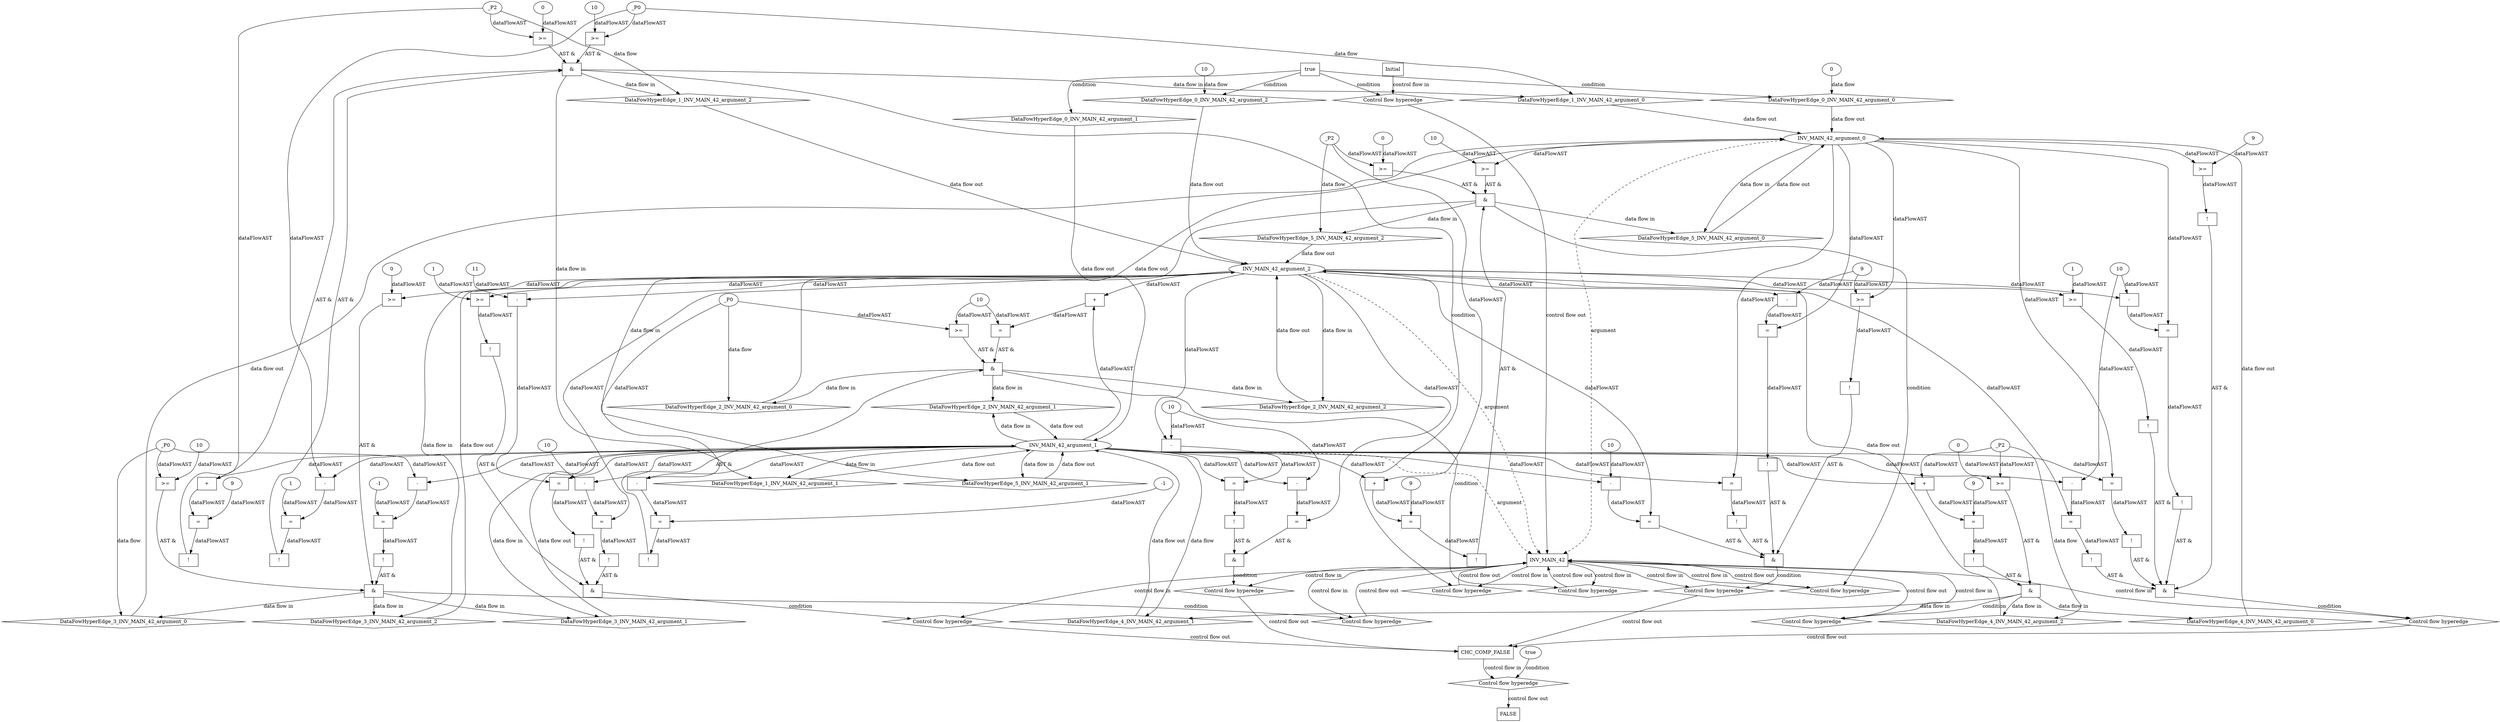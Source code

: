digraph dag {
"CHC_COMP_FALSE" [label="CHC_COMP_FALSE" nodeName="CHC_COMP_FALSE" class=cfn  shape="rect"];
"INV_MAIN_42" [label="INV_MAIN_42" nodeName="INV_MAIN_42" class=cfn  shape="rect"];
FALSE [label="FALSE" nodeName=FALSE class=cfn  shape="rect"];
Initial [label="Initial" nodeName=Initial class=cfn  shape="rect"];
ControlFowHyperEdge_0 [label="Control flow hyperedge" nodeName=ControlFowHyperEdge_0 class=controlFlowHyperEdge shape="diamond"];
"Initial" -> ControlFowHyperEdge_0 [label="control flow in"]
ControlFowHyperEdge_0 -> "INV_MAIN_42" [label="control flow out"]
ControlFowHyperEdge_1 [label="Control flow hyperedge" nodeName=ControlFowHyperEdge_1 class=controlFlowHyperEdge shape="diamond"];
"INV_MAIN_42" -> ControlFowHyperEdge_1 [label="control flow in"]
ControlFowHyperEdge_1 -> "INV_MAIN_42" [label="control flow out"]
ControlFowHyperEdge_2 [label="Control flow hyperedge" nodeName=ControlFowHyperEdge_2 class=controlFlowHyperEdge shape="diamond"];
"INV_MAIN_42" -> ControlFowHyperEdge_2 [label="control flow in"]
ControlFowHyperEdge_2 -> "INV_MAIN_42" [label="control flow out"]
ControlFowHyperEdge_3 [label="Control flow hyperedge" nodeName=ControlFowHyperEdge_3 class=controlFlowHyperEdge shape="diamond"];
"INV_MAIN_42" -> ControlFowHyperEdge_3 [label="control flow in"]
ControlFowHyperEdge_3 -> "INV_MAIN_42" [label="control flow out"]
ControlFowHyperEdge_4 [label="Control flow hyperedge" nodeName=ControlFowHyperEdge_4 class=controlFlowHyperEdge shape="diamond"];
"INV_MAIN_42" -> ControlFowHyperEdge_4 [label="control flow in"]
ControlFowHyperEdge_4 -> "INV_MAIN_42" [label="control flow out"]
ControlFowHyperEdge_5 [label="Control flow hyperedge" nodeName=ControlFowHyperEdge_5 class=controlFlowHyperEdge shape="diamond"];
"INV_MAIN_42" -> ControlFowHyperEdge_5 [label="control flow in"]
ControlFowHyperEdge_5 -> "INV_MAIN_42" [label="control flow out"]
ControlFowHyperEdge_6 [label="Control flow hyperedge" nodeName=ControlFowHyperEdge_6 class=controlFlowHyperEdge shape="diamond"];
"INV_MAIN_42" -> ControlFowHyperEdge_6 [label="control flow in"]
ControlFowHyperEdge_6 -> "CHC_COMP_FALSE" [label="control flow out"]
ControlFowHyperEdge_7 [label="Control flow hyperedge" nodeName=ControlFowHyperEdge_7 class=controlFlowHyperEdge shape="diamond"];
"INV_MAIN_42" -> ControlFowHyperEdge_7 [label="control flow in"]
ControlFowHyperEdge_7 -> "CHC_COMP_FALSE" [label="control flow out"]
ControlFowHyperEdge_8 [label="Control flow hyperedge" nodeName=ControlFowHyperEdge_8 class=controlFlowHyperEdge shape="diamond"];
"INV_MAIN_42" -> ControlFowHyperEdge_8 [label="control flow in"]
ControlFowHyperEdge_8 -> "CHC_COMP_FALSE" [label="control flow out"]
ControlFowHyperEdge_9 [label="Control flow hyperedge" nodeName=ControlFowHyperEdge_9 class=controlFlowHyperEdge shape="diamond"];
"INV_MAIN_42" -> ControlFowHyperEdge_9 [label="control flow in"]
ControlFowHyperEdge_9 -> "CHC_COMP_FALSE" [label="control flow out"]
ControlFowHyperEdge_10 [label="Control flow hyperedge" nodeName=ControlFowHyperEdge_10 class=controlFlowHyperEdge shape="diamond"];
"CHC_COMP_FALSE" -> ControlFowHyperEdge_10 [label="control flow in"]
ControlFowHyperEdge_10 -> "FALSE" [label="control flow out"]
"INV_MAIN_42_argument_0" [label="INV_MAIN_42_argument_0" nodeName=argument0 class=argument  head="INV_MAIN_42" shape="oval"];
"INV_MAIN_42_argument_0" -> "INV_MAIN_42"[label="argument" style="dashed"]
"INV_MAIN_42_argument_1" [label="INV_MAIN_42_argument_1" nodeName=argument1 class=argument  head="INV_MAIN_42" shape="oval"];
"INV_MAIN_42_argument_1" -> "INV_MAIN_42"[label="argument" style="dashed"]
"INV_MAIN_42_argument_2" [label="INV_MAIN_42_argument_2" nodeName=argument2 class=argument  head="INV_MAIN_42" shape="oval"];
"INV_MAIN_42_argument_2" -> "INV_MAIN_42"[label="argument" style="dashed"]

"true_0" [label="true" nodeName="true_0" class=true shape="rect"];
"true_0" -> "ControlFowHyperEdge_0" [label="condition"];
"xxxINV_MAIN_42___Initial_0xxxdataFlow_0_node_0" [label="0" nodeName="xxxINV_MAIN_42___Initial_0xxxdataFlow_0_node_0" class=Literal ];

"xxxINV_MAIN_42___Initial_0xxxdataFlow_0_node_0" -> "DataFowHyperEdge_0_INV_MAIN_42_argument_0" [label="data flow"];
"xxxINV_MAIN_42___Initial_0xxxdataFlow1_node_0" [label="10" nodeName="xxxINV_MAIN_42___Initial_0xxxdataFlow1_node_0" class=Literal ];

"xxxINV_MAIN_42___Initial_0xxxdataFlow1_node_0" -> "DataFowHyperEdge_0_INV_MAIN_42_argument_2" [label="data flow"];
"xxxINV_MAIN_42___INV_MAIN_42_1xxx_and" [label="&" nodeName="xxxINV_MAIN_42___INV_MAIN_42_1xxx_and" class=Operator shape="rect"];
"xxxINV_MAIN_42___INV_MAIN_42_1xxxguard_0_node_0" [label="!" nodeName="xxxINV_MAIN_42___INV_MAIN_42_1xxxguard_0_node_0" class=Operator shape="rect"];
"xxxINV_MAIN_42___INV_MAIN_42_1xxxguard_0_node_1" [label="=" nodeName="xxxINV_MAIN_42___INV_MAIN_42_1xxxguard_0_node_1" class=Operator  shape="rect"];
"xxxINV_MAIN_42___INV_MAIN_42_1xxxguard_0_node_2" [label="-" nodeName="xxxINV_MAIN_42___INV_MAIN_42_1xxxguard_0_node_2" class= Operator shape="rect"];
"xxxINV_MAIN_42___INV_MAIN_42_1xxxguard_0_node_5" [label="1" nodeName="xxxINV_MAIN_42___INV_MAIN_42_1xxxguard_0_node_5" class=Literal ];
"xxxINV_MAIN_42___INV_MAIN_42_1xxxguard_0_node_1" -> "xxxINV_MAIN_42___INV_MAIN_42_1xxxguard_0_node_0"[label="dataFlowAST"]
"xxxINV_MAIN_42___INV_MAIN_42_1xxxguard_0_node_2" -> "xxxINV_MAIN_42___INV_MAIN_42_1xxxguard_0_node_1"[label="dataFlowAST"]
"xxxINV_MAIN_42___INV_MAIN_42_1xxxguard_0_node_5" -> "xxxINV_MAIN_42___INV_MAIN_42_1xxxguard_0_node_1"[label="dataFlowAST"]
"xxxINV_MAIN_42___INV_MAIN_42_1xxxdataFlow_0_node_0" -> "xxxINV_MAIN_42___INV_MAIN_42_1xxxguard_0_node_2"[label="dataFlowAST"]
"INV_MAIN_42_argument_1" -> "xxxINV_MAIN_42___INV_MAIN_42_1xxxguard_0_node_2"[label="dataFlowAST"]

"xxxINV_MAIN_42___INV_MAIN_42_1xxxguard_0_node_0" -> "xxxINV_MAIN_42___INV_MAIN_42_1xxx_and" [label="AST &"];
"xxxINV_MAIN_42___INV_MAIN_42_1xxxguard1_node_0" [label=">=" nodeName="xxxINV_MAIN_42___INV_MAIN_42_1xxxguard1_node_0" class=Operator  shape="rect"];
"xxxINV_MAIN_42___INV_MAIN_42_1xxxguard1_node_2" [label="0" nodeName="xxxINV_MAIN_42___INV_MAIN_42_1xxxguard1_node_2" class=Literal ];
"xxxINV_MAIN_42___INV_MAIN_42_1xxxdataFlow1_node_0" -> "xxxINV_MAIN_42___INV_MAIN_42_1xxxguard1_node_0"[label="dataFlowAST"]
"xxxINV_MAIN_42___INV_MAIN_42_1xxxguard1_node_2" -> "xxxINV_MAIN_42___INV_MAIN_42_1xxxguard1_node_0"[label="dataFlowAST"]

"xxxINV_MAIN_42___INV_MAIN_42_1xxxguard1_node_0" -> "xxxINV_MAIN_42___INV_MAIN_42_1xxx_and" [label="AST &"];
"xxxINV_MAIN_42___INV_MAIN_42_1xxxguard2_node_0" [label=">=" nodeName="xxxINV_MAIN_42___INV_MAIN_42_1xxxguard2_node_0" class=Operator  shape="rect"];
"xxxINV_MAIN_42___INV_MAIN_42_1xxxguard2_node_1" [label="10" nodeName="xxxINV_MAIN_42___INV_MAIN_42_1xxxguard2_node_1" class=Literal ];
"xxxINV_MAIN_42___INV_MAIN_42_1xxxguard2_node_1" -> "xxxINV_MAIN_42___INV_MAIN_42_1xxxguard2_node_0"[label="dataFlowAST"]
"xxxINV_MAIN_42___INV_MAIN_42_1xxxdataFlow_0_node_0" -> "xxxINV_MAIN_42___INV_MAIN_42_1xxxguard2_node_0"[label="dataFlowAST"]

"xxxINV_MAIN_42___INV_MAIN_42_1xxxguard2_node_0" -> "xxxINV_MAIN_42___INV_MAIN_42_1xxx_and" [label="AST &"];
"xxxINV_MAIN_42___INV_MAIN_42_1xxxguard3_node_0" [label="!" nodeName="xxxINV_MAIN_42___INV_MAIN_42_1xxxguard3_node_0" class=Operator shape="rect"];
"xxxINV_MAIN_42___INV_MAIN_42_1xxxguard3_node_1" [label="=" nodeName="xxxINV_MAIN_42___INV_MAIN_42_1xxxguard3_node_1" class=Operator  shape="rect"];
"xxxINV_MAIN_42___INV_MAIN_42_1xxxguard3_node_2" [label="+" nodeName="xxxINV_MAIN_42___INV_MAIN_42_1xxxguard3_node_2" class= Operator shape="rect"];
"xxxINV_MAIN_42___INV_MAIN_42_1xxxguard3_node_5" [label="9" nodeName="xxxINV_MAIN_42___INV_MAIN_42_1xxxguard3_node_5" class=Literal ];
"xxxINV_MAIN_42___INV_MAIN_42_1xxxguard3_node_1" -> "xxxINV_MAIN_42___INV_MAIN_42_1xxxguard3_node_0"[label="dataFlowAST"]
"xxxINV_MAIN_42___INV_MAIN_42_1xxxguard3_node_2" -> "xxxINV_MAIN_42___INV_MAIN_42_1xxxguard3_node_1"[label="dataFlowAST"]
"xxxINV_MAIN_42___INV_MAIN_42_1xxxguard3_node_5" -> "xxxINV_MAIN_42___INV_MAIN_42_1xxxguard3_node_1"[label="dataFlowAST"]
"xxxINV_MAIN_42___INV_MAIN_42_1xxxdataFlow1_node_0" -> "xxxINV_MAIN_42___INV_MAIN_42_1xxxguard3_node_2"[label="dataFlowAST"]
"INV_MAIN_42_argument_1" -> "xxxINV_MAIN_42___INV_MAIN_42_1xxxguard3_node_2"[label="dataFlowAST"]

"xxxINV_MAIN_42___INV_MAIN_42_1xxxguard3_node_0" -> "xxxINV_MAIN_42___INV_MAIN_42_1xxx_and" [label="AST &"];
"xxxINV_MAIN_42___INV_MAIN_42_1xxx_and" -> "ControlFowHyperEdge_1" [label="condition"];
"xxxINV_MAIN_42___INV_MAIN_42_1xxxdataFlow_0_node_0" [label="_P0" nodeName="xxxINV_MAIN_42___INV_MAIN_42_1xxxdataFlow_0_node_0" class=Constant ];

"xxxINV_MAIN_42___INV_MAIN_42_1xxxdataFlow_0_node_0" -> "DataFowHyperEdge_1_INV_MAIN_42_argument_0" [label="data flow"];
"xxxINV_MAIN_42___INV_MAIN_42_1xxxdataFlow1_node_0" [label="_P2" nodeName="xxxINV_MAIN_42___INV_MAIN_42_1xxxdataFlow1_node_0" class=Constant ];

"xxxINV_MAIN_42___INV_MAIN_42_1xxxdataFlow1_node_0" -> "DataFowHyperEdge_1_INV_MAIN_42_argument_2" [label="data flow"];
"xxxINV_MAIN_42___INV_MAIN_42_2xxx_and" [label="&" nodeName="xxxINV_MAIN_42___INV_MAIN_42_2xxx_and" class=Operator shape="rect"];
"xxxINV_MAIN_42___INV_MAIN_42_2xxxguard_0_node_0" [label="=" nodeName="xxxINV_MAIN_42___INV_MAIN_42_2xxxguard_0_node_0" class=Operator  shape="rect"];
"xxxINV_MAIN_42___INV_MAIN_42_2xxxguard_0_node_1" [label="+" nodeName="xxxINV_MAIN_42___INV_MAIN_42_2xxxguard_0_node_1" class= Operator shape="rect"];
"xxxINV_MAIN_42___INV_MAIN_42_2xxxguard_0_node_4" [label="10" nodeName="xxxINV_MAIN_42___INV_MAIN_42_2xxxguard_0_node_4" class=Literal ];
"xxxINV_MAIN_42___INV_MAIN_42_2xxxguard_0_node_1" -> "xxxINV_MAIN_42___INV_MAIN_42_2xxxguard_0_node_0"[label="dataFlowAST"]
"xxxINV_MAIN_42___INV_MAIN_42_2xxxguard_0_node_4" -> "xxxINV_MAIN_42___INV_MAIN_42_2xxxguard_0_node_0"[label="dataFlowAST"]
"INV_MAIN_42_argument_2" -> "xxxINV_MAIN_42___INV_MAIN_42_2xxxguard_0_node_1"[label="dataFlowAST"]
"INV_MAIN_42_argument_1" -> "xxxINV_MAIN_42___INV_MAIN_42_2xxxguard_0_node_1"[label="dataFlowAST"]

"xxxINV_MAIN_42___INV_MAIN_42_2xxxguard_0_node_0" -> "xxxINV_MAIN_42___INV_MAIN_42_2xxx_and" [label="AST &"];
"xxxINV_MAIN_42___INV_MAIN_42_2xxxguard1_node_0" [label="!" nodeName="xxxINV_MAIN_42___INV_MAIN_42_2xxxguard1_node_0" class=Operator shape="rect"];
"xxxINV_MAIN_42___INV_MAIN_42_2xxxguard1_node_1" [label="=" nodeName="xxxINV_MAIN_42___INV_MAIN_42_2xxxguard1_node_1" class=Operator  shape="rect"];
"xxxINV_MAIN_42___INV_MAIN_42_2xxxguard1_node_2" [label="-" nodeName="xxxINV_MAIN_42___INV_MAIN_42_2xxxguard1_node_2" class= Operator shape="rect"];
"xxxINV_MAIN_42___INV_MAIN_42_2xxxguard1_node_5" [label="-1" nodeName="xxxINV_MAIN_42___INV_MAIN_42_2xxxguard1_node_5" class=Literal ];
"xxxINV_MAIN_42___INV_MAIN_42_2xxxguard1_node_1" -> "xxxINV_MAIN_42___INV_MAIN_42_2xxxguard1_node_0"[label="dataFlowAST"]
"xxxINV_MAIN_42___INV_MAIN_42_2xxxguard1_node_2" -> "xxxINV_MAIN_42___INV_MAIN_42_2xxxguard1_node_1"[label="dataFlowAST"]
"xxxINV_MAIN_42___INV_MAIN_42_2xxxguard1_node_5" -> "xxxINV_MAIN_42___INV_MAIN_42_2xxxguard1_node_1"[label="dataFlowAST"]
"INV_MAIN_42_argument_1" -> "xxxINV_MAIN_42___INV_MAIN_42_2xxxguard1_node_2"[label="dataFlowAST"]
"xxxINV_MAIN_42___INV_MAIN_42_2xxxdataFlow_0_node_0" -> "xxxINV_MAIN_42___INV_MAIN_42_2xxxguard1_node_2"[label="dataFlowAST"]

"xxxINV_MAIN_42___INV_MAIN_42_2xxxguard1_node_0" -> "xxxINV_MAIN_42___INV_MAIN_42_2xxx_and" [label="AST &"];
"xxxINV_MAIN_42___INV_MAIN_42_2xxxguard2_node_0" [label=">=" nodeName="xxxINV_MAIN_42___INV_MAIN_42_2xxxguard2_node_0" class=Operator  shape="rect"];
"xxxINV_MAIN_42___INV_MAIN_42_2xxxguard_0_node_4" -> "xxxINV_MAIN_42___INV_MAIN_42_2xxxguard2_node_0"[label="dataFlowAST"]
"xxxINV_MAIN_42___INV_MAIN_42_2xxxdataFlow_0_node_0" -> "xxxINV_MAIN_42___INV_MAIN_42_2xxxguard2_node_0"[label="dataFlowAST"]

"xxxINV_MAIN_42___INV_MAIN_42_2xxxguard2_node_0" -> "xxxINV_MAIN_42___INV_MAIN_42_2xxx_and" [label="AST &"];
"xxxINV_MAIN_42___INV_MAIN_42_2xxx_and" -> "ControlFowHyperEdge_2" [label="condition"];
"xxxINV_MAIN_42___INV_MAIN_42_2xxxdataFlow_0_node_0" [label="_P0" nodeName="xxxINV_MAIN_42___INV_MAIN_42_2xxxdataFlow_0_node_0" class=Constant ];

"xxxINV_MAIN_42___INV_MAIN_42_2xxxdataFlow_0_node_0" -> "DataFowHyperEdge_2_INV_MAIN_42_argument_0" [label="data flow"];
"xxxINV_MAIN_42___INV_MAIN_42_3xxx_and" [label="&" nodeName="xxxINV_MAIN_42___INV_MAIN_42_3xxx_and" class=Operator shape="rect"];
"xxxINV_MAIN_42___INV_MAIN_42_3xxxguard_0_node_0" [label="!" nodeName="xxxINV_MAIN_42___INV_MAIN_42_3xxxguard_0_node_0" class=Operator shape="rect"];
"xxxINV_MAIN_42___INV_MAIN_42_3xxxguard_0_node_1" [label="=" nodeName="xxxINV_MAIN_42___INV_MAIN_42_3xxxguard_0_node_1" class=Operator  shape="rect"];
"xxxINV_MAIN_42___INV_MAIN_42_3xxxguard_0_node_2" [label="-" nodeName="xxxINV_MAIN_42___INV_MAIN_42_3xxxguard_0_node_2" class= Operator shape="rect"];
"xxxINV_MAIN_42___INV_MAIN_42_3xxxguard_0_node_5" [label="-1" nodeName="xxxINV_MAIN_42___INV_MAIN_42_3xxxguard_0_node_5" class=Literal ];
"xxxINV_MAIN_42___INV_MAIN_42_3xxxguard_0_node_1" -> "xxxINV_MAIN_42___INV_MAIN_42_3xxxguard_0_node_0"[label="dataFlowAST"]
"xxxINV_MAIN_42___INV_MAIN_42_3xxxguard_0_node_2" -> "xxxINV_MAIN_42___INV_MAIN_42_3xxxguard_0_node_1"[label="dataFlowAST"]
"xxxINV_MAIN_42___INV_MAIN_42_3xxxguard_0_node_5" -> "xxxINV_MAIN_42___INV_MAIN_42_3xxxguard_0_node_1"[label="dataFlowAST"]
"INV_MAIN_42_argument_1" -> "xxxINV_MAIN_42___INV_MAIN_42_3xxxguard_0_node_2"[label="dataFlowAST"]
"xxxINV_MAIN_42___INV_MAIN_42_3xxxdataFlow_0_node_0" -> "xxxINV_MAIN_42___INV_MAIN_42_3xxxguard_0_node_2"[label="dataFlowAST"]

"xxxINV_MAIN_42___INV_MAIN_42_3xxxguard_0_node_0" -> "xxxINV_MAIN_42___INV_MAIN_42_3xxx_and" [label="AST &"];
"xxxINV_MAIN_42___INV_MAIN_42_3xxxguard1_node_0" [label=">=" nodeName="xxxINV_MAIN_42___INV_MAIN_42_3xxxguard1_node_0" class=Operator  shape="rect"];
"xxxINV_MAIN_42___INV_MAIN_42_3xxxguard1_node_1" [label="0" nodeName="xxxINV_MAIN_42___INV_MAIN_42_3xxxguard1_node_1" class=Literal ];
"xxxINV_MAIN_42___INV_MAIN_42_3xxxguard1_node_1" -> "xxxINV_MAIN_42___INV_MAIN_42_3xxxguard1_node_0"[label="dataFlowAST"]
"INV_MAIN_42_argument_2" -> "xxxINV_MAIN_42___INV_MAIN_42_3xxxguard1_node_0"[label="dataFlowAST"]

"xxxINV_MAIN_42___INV_MAIN_42_3xxxguard1_node_0" -> "xxxINV_MAIN_42___INV_MAIN_42_3xxx_and" [label="AST &"];
"xxxINV_MAIN_42___INV_MAIN_42_3xxxguard2_node_0" [label=">=" nodeName="xxxINV_MAIN_42___INV_MAIN_42_3xxxguard2_node_0" class=Operator  shape="rect"];
"xxxINV_MAIN_42___INV_MAIN_42_3xxxguard2_node_1" [label="10" nodeName="xxxINV_MAIN_42___INV_MAIN_42_3xxxguard2_node_1" class=Literal ];
"xxxINV_MAIN_42___INV_MAIN_42_3xxxguard2_node_1" -> "xxxINV_MAIN_42___INV_MAIN_42_3xxxguard2_node_0"[label="dataFlowAST"]
"xxxINV_MAIN_42___INV_MAIN_42_3xxxdataFlow_0_node_0" -> "xxxINV_MAIN_42___INV_MAIN_42_3xxxguard2_node_0"[label="dataFlowAST"]

"xxxINV_MAIN_42___INV_MAIN_42_3xxxguard2_node_0" -> "xxxINV_MAIN_42___INV_MAIN_42_3xxx_and" [label="AST &"];
"xxxINV_MAIN_42___INV_MAIN_42_3xxx_and" -> "ControlFowHyperEdge_3" [label="condition"];
"xxxINV_MAIN_42___INV_MAIN_42_3xxxdataFlow_0_node_0" [label="_P0" nodeName="xxxINV_MAIN_42___INV_MAIN_42_3xxxdataFlow_0_node_0" class=Constant ];

"xxxINV_MAIN_42___INV_MAIN_42_3xxxdataFlow_0_node_0" -> "DataFowHyperEdge_3_INV_MAIN_42_argument_0" [label="data flow"];
"xxxINV_MAIN_42___INV_MAIN_42_4xxx_and" [label="&" nodeName="xxxINV_MAIN_42___INV_MAIN_42_4xxx_and" class=Operator shape="rect"];
"xxxINV_MAIN_42___INV_MAIN_42_4xxxguard_0_node_0" [label="!" nodeName="xxxINV_MAIN_42___INV_MAIN_42_4xxxguard_0_node_0" class=Operator shape="rect"];
"xxxINV_MAIN_42___INV_MAIN_42_4xxxguard_0_node_1" [label="=" nodeName="xxxINV_MAIN_42___INV_MAIN_42_4xxxguard_0_node_1" class=Operator  shape="rect"];
"xxxINV_MAIN_42___INV_MAIN_42_4xxxguard_0_node_2" [label="+" nodeName="xxxINV_MAIN_42___INV_MAIN_42_4xxxguard_0_node_2" class= Operator shape="rect"];
"xxxINV_MAIN_42___INV_MAIN_42_4xxxguard_0_node_5" [label="9" nodeName="xxxINV_MAIN_42___INV_MAIN_42_4xxxguard_0_node_5" class=Literal ];
"xxxINV_MAIN_42___INV_MAIN_42_4xxxguard_0_node_1" -> "xxxINV_MAIN_42___INV_MAIN_42_4xxxguard_0_node_0"[label="dataFlowAST"]
"xxxINV_MAIN_42___INV_MAIN_42_4xxxguard_0_node_2" -> "xxxINV_MAIN_42___INV_MAIN_42_4xxxguard_0_node_1"[label="dataFlowAST"]
"xxxINV_MAIN_42___INV_MAIN_42_4xxxguard_0_node_5" -> "xxxINV_MAIN_42___INV_MAIN_42_4xxxguard_0_node_1"[label="dataFlowAST"]
"INV_MAIN_42_argument_1" -> "xxxINV_MAIN_42___INV_MAIN_42_4xxxguard_0_node_2"[label="dataFlowAST"]
"xxxINV_MAIN_42___INV_MAIN_42_4xxxdataFlow1_node_0" -> "xxxINV_MAIN_42___INV_MAIN_42_4xxxguard_0_node_2"[label="dataFlowAST"]

"xxxINV_MAIN_42___INV_MAIN_42_4xxxguard_0_node_0" -> "xxxINV_MAIN_42___INV_MAIN_42_4xxx_and" [label="AST &"];
"xxxINV_MAIN_42___INV_MAIN_42_4xxxguard1_node_0" [label=">=" nodeName="xxxINV_MAIN_42___INV_MAIN_42_4xxxguard1_node_0" class=Operator  shape="rect"];
"xxxINV_MAIN_42___INV_MAIN_42_4xxxguard1_node_2" [label="0" nodeName="xxxINV_MAIN_42___INV_MAIN_42_4xxxguard1_node_2" class=Literal ];
"xxxINV_MAIN_42___INV_MAIN_42_4xxxdataFlow1_node_0" -> "xxxINV_MAIN_42___INV_MAIN_42_4xxxguard1_node_0"[label="dataFlowAST"]
"xxxINV_MAIN_42___INV_MAIN_42_4xxxguard1_node_2" -> "xxxINV_MAIN_42___INV_MAIN_42_4xxxguard1_node_0"[label="dataFlowAST"]

"xxxINV_MAIN_42___INV_MAIN_42_4xxxguard1_node_0" -> "xxxINV_MAIN_42___INV_MAIN_42_4xxx_and" [label="AST &"];
"xxxINV_MAIN_42___INV_MAIN_42_4xxx_and" -> "ControlFowHyperEdge_4" [label="condition"];

"INV_MAIN_42_argument_1" -> "DataFowHyperEdge_4_INV_MAIN_42_argument_1" [label="data flow"];
"xxxINV_MAIN_42___INV_MAIN_42_4xxxdataFlow1_node_0" [label="_P2" nodeName="xxxINV_MAIN_42___INV_MAIN_42_4xxxdataFlow1_node_0" class=Constant ];

"xxxINV_MAIN_42___INV_MAIN_42_4xxxdataFlow1_node_0" -> "DataFowHyperEdge_4_INV_MAIN_42_argument_2" [label="data flow"];
"xxxINV_MAIN_42___INV_MAIN_42_5xxx_and" [label="&" nodeName="xxxINV_MAIN_42___INV_MAIN_42_5xxx_and" class=Operator shape="rect"];
"xxxINV_MAIN_42___INV_MAIN_42_5xxxguard_0_node_0" [label="!" nodeName="xxxINV_MAIN_42___INV_MAIN_42_5xxxguard_0_node_0" class=Operator shape="rect"];
"xxxINV_MAIN_42___INV_MAIN_42_5xxxguard_0_node_1" [label="=" nodeName="xxxINV_MAIN_42___INV_MAIN_42_5xxxguard_0_node_1" class=Operator  shape="rect"];
"xxxINV_MAIN_42___INV_MAIN_42_5xxxguard_0_node_2" [label="+" nodeName="xxxINV_MAIN_42___INV_MAIN_42_5xxxguard_0_node_2" class= Operator shape="rect"];
"xxxINV_MAIN_42___INV_MAIN_42_5xxxguard_0_node_5" [label="9" nodeName="xxxINV_MAIN_42___INV_MAIN_42_5xxxguard_0_node_5" class=Literal ];
"xxxINV_MAIN_42___INV_MAIN_42_5xxxguard_0_node_1" -> "xxxINV_MAIN_42___INV_MAIN_42_5xxxguard_0_node_0"[label="dataFlowAST"]
"xxxINV_MAIN_42___INV_MAIN_42_5xxxguard_0_node_2" -> "xxxINV_MAIN_42___INV_MAIN_42_5xxxguard_0_node_1"[label="dataFlowAST"]
"xxxINV_MAIN_42___INV_MAIN_42_5xxxguard_0_node_5" -> "xxxINV_MAIN_42___INV_MAIN_42_5xxxguard_0_node_1"[label="dataFlowAST"]
"INV_MAIN_42_argument_1" -> "xxxINV_MAIN_42___INV_MAIN_42_5xxxguard_0_node_2"[label="dataFlowAST"]
"xxxINV_MAIN_42___INV_MAIN_42_5xxxdataFlow_0_node_0" -> "xxxINV_MAIN_42___INV_MAIN_42_5xxxguard_0_node_2"[label="dataFlowAST"]

"xxxINV_MAIN_42___INV_MAIN_42_5xxxguard_0_node_0" -> "xxxINV_MAIN_42___INV_MAIN_42_5xxx_and" [label="AST &"];
"xxxINV_MAIN_42___INV_MAIN_42_5xxxguard1_node_0" [label=">=" nodeName="xxxINV_MAIN_42___INV_MAIN_42_5xxxguard1_node_0" class=Operator  shape="rect"];
"xxxINV_MAIN_42___INV_MAIN_42_5xxxguard1_node_2" [label="10" nodeName="xxxINV_MAIN_42___INV_MAIN_42_5xxxguard1_node_2" class=Literal ];
"INV_MAIN_42_argument_0" -> "xxxINV_MAIN_42___INV_MAIN_42_5xxxguard1_node_0"[label="dataFlowAST"]
"xxxINV_MAIN_42___INV_MAIN_42_5xxxguard1_node_2" -> "xxxINV_MAIN_42___INV_MAIN_42_5xxxguard1_node_0"[label="dataFlowAST"]

"xxxINV_MAIN_42___INV_MAIN_42_5xxxguard1_node_0" -> "xxxINV_MAIN_42___INV_MAIN_42_5xxx_and" [label="AST &"];
"xxxINV_MAIN_42___INV_MAIN_42_5xxxguard2_node_0" [label=">=" nodeName="xxxINV_MAIN_42___INV_MAIN_42_5xxxguard2_node_0" class=Operator  shape="rect"];
"xxxINV_MAIN_42___INV_MAIN_42_5xxxguard2_node_2" [label="0" nodeName="xxxINV_MAIN_42___INV_MAIN_42_5xxxguard2_node_2" class=Literal ];
"xxxINV_MAIN_42___INV_MAIN_42_5xxxdataFlow_0_node_0" -> "xxxINV_MAIN_42___INV_MAIN_42_5xxxguard2_node_0"[label="dataFlowAST"]
"xxxINV_MAIN_42___INV_MAIN_42_5xxxguard2_node_2" -> "xxxINV_MAIN_42___INV_MAIN_42_5xxxguard2_node_0"[label="dataFlowAST"]

"xxxINV_MAIN_42___INV_MAIN_42_5xxxguard2_node_0" -> "xxxINV_MAIN_42___INV_MAIN_42_5xxx_and" [label="AST &"];
"xxxINV_MAIN_42___INV_MAIN_42_5xxx_and" -> "ControlFowHyperEdge_5" [label="condition"];
"xxxINV_MAIN_42___INV_MAIN_42_5xxxdataFlow_0_node_0" [label="_P2" nodeName="xxxINV_MAIN_42___INV_MAIN_42_5xxxdataFlow_0_node_0" class=Constant ];

"xxxINV_MAIN_42___INV_MAIN_42_5xxxdataFlow_0_node_0" -> "DataFowHyperEdge_5_INV_MAIN_42_argument_2" [label="data flow"];
"xxxCHC_COMP_FALSE___INV_MAIN_42_6xxx_and" [label="&" nodeName="xxxCHC_COMP_FALSE___INV_MAIN_42_6xxx_and" class=Operator shape="rect"];
"xxxCHC_COMP_FALSE___INV_MAIN_42_6xxxguard_0_node_0" [label="!" nodeName="xxxCHC_COMP_FALSE___INV_MAIN_42_6xxxguard_0_node_0" class=Operator shape="rect"];
"xxxCHC_COMP_FALSE___INV_MAIN_42_6xxxguard_0_node_1" [label="=" nodeName="xxxCHC_COMP_FALSE___INV_MAIN_42_6xxxguard_0_node_1" class=Operator  shape="rect"];
"xxxCHC_COMP_FALSE___INV_MAIN_42_6xxxguard_0_node_3" [label="-" nodeName="xxxCHC_COMP_FALSE___INV_MAIN_42_6xxxguard_0_node_3" class= Operator shape="rect"];
"xxxCHC_COMP_FALSE___INV_MAIN_42_6xxxguard_0_node_4" [label="10" nodeName="xxxCHC_COMP_FALSE___INV_MAIN_42_6xxxguard_0_node_4" class=Literal ];
"xxxCHC_COMP_FALSE___INV_MAIN_42_6xxxguard_0_node_1" -> "xxxCHC_COMP_FALSE___INV_MAIN_42_6xxxguard_0_node_0"[label="dataFlowAST"]
"INV_MAIN_42_argument_1" -> "xxxCHC_COMP_FALSE___INV_MAIN_42_6xxxguard_0_node_1"[label="dataFlowAST"]
"xxxCHC_COMP_FALSE___INV_MAIN_42_6xxxguard_0_node_3" -> "xxxCHC_COMP_FALSE___INV_MAIN_42_6xxxguard_0_node_1"[label="dataFlowAST"]
"xxxCHC_COMP_FALSE___INV_MAIN_42_6xxxguard_0_node_4" -> "xxxCHC_COMP_FALSE___INV_MAIN_42_6xxxguard_0_node_3"[label="dataFlowAST"]
"INV_MAIN_42_argument_2" -> "xxxCHC_COMP_FALSE___INV_MAIN_42_6xxxguard_0_node_3"[label="dataFlowAST"]

"xxxCHC_COMP_FALSE___INV_MAIN_42_6xxxguard_0_node_0" -> "xxxCHC_COMP_FALSE___INV_MAIN_42_6xxx_and" [label="AST &"];
"xxxCHC_COMP_FALSE___INV_MAIN_42_6xxxguard1_node_0" [label="=" nodeName="xxxCHC_COMP_FALSE___INV_MAIN_42_6xxxguard1_node_0" class=Operator  shape="rect"];
"xxxCHC_COMP_FALSE___INV_MAIN_42_6xxxguard1_node_2" [label="-" nodeName="xxxCHC_COMP_FALSE___INV_MAIN_42_6xxxguard1_node_2" class= Operator shape="rect"];
"INV_MAIN_42_argument_2" -> "xxxCHC_COMP_FALSE___INV_MAIN_42_6xxxguard1_node_0"[label="dataFlowAST"]
"xxxCHC_COMP_FALSE___INV_MAIN_42_6xxxguard1_node_2" -> "xxxCHC_COMP_FALSE___INV_MAIN_42_6xxxguard1_node_0"[label="dataFlowAST"]
"xxxCHC_COMP_FALSE___INV_MAIN_42_6xxxguard_0_node_4" -> "xxxCHC_COMP_FALSE___INV_MAIN_42_6xxxguard1_node_2"[label="dataFlowAST"]
"INV_MAIN_42_argument_1" -> "xxxCHC_COMP_FALSE___INV_MAIN_42_6xxxguard1_node_2"[label="dataFlowAST"]

"xxxCHC_COMP_FALSE___INV_MAIN_42_6xxxguard1_node_0" -> "xxxCHC_COMP_FALSE___INV_MAIN_42_6xxx_and" [label="AST &"];
"xxxCHC_COMP_FALSE___INV_MAIN_42_6xxx_and" -> "ControlFowHyperEdge_6" [label="condition"];
"xxxCHC_COMP_FALSE___INV_MAIN_42_7xxx_and" [label="&" nodeName="xxxCHC_COMP_FALSE___INV_MAIN_42_7xxx_and" class=Operator shape="rect"];
"xxxCHC_COMP_FALSE___INV_MAIN_42_7xxxguard_0_node_0" [label="!" nodeName="xxxCHC_COMP_FALSE___INV_MAIN_42_7xxxguard_0_node_0" class=Operator shape="rect"];
"xxxCHC_COMP_FALSE___INV_MAIN_42_7xxxguard_0_node_1" [label="=" nodeName="xxxCHC_COMP_FALSE___INV_MAIN_42_7xxxguard_0_node_1" class=Operator  shape="rect"];
"xxxCHC_COMP_FALSE___INV_MAIN_42_7xxxguard_0_node_3" [label="-" nodeName="xxxCHC_COMP_FALSE___INV_MAIN_42_7xxxguard_0_node_3" class= Operator shape="rect"];
"xxxCHC_COMP_FALSE___INV_MAIN_42_7xxxguard_0_node_4" [label="11" nodeName="xxxCHC_COMP_FALSE___INV_MAIN_42_7xxxguard_0_node_4" class=Literal ];
"xxxCHC_COMP_FALSE___INV_MAIN_42_7xxxguard_0_node_1" -> "xxxCHC_COMP_FALSE___INV_MAIN_42_7xxxguard_0_node_0"[label="dataFlowAST"]
"INV_MAIN_42_argument_1" -> "xxxCHC_COMP_FALSE___INV_MAIN_42_7xxxguard_0_node_1"[label="dataFlowAST"]
"xxxCHC_COMP_FALSE___INV_MAIN_42_7xxxguard_0_node_3" -> "xxxCHC_COMP_FALSE___INV_MAIN_42_7xxxguard_0_node_1"[label="dataFlowAST"]
"xxxCHC_COMP_FALSE___INV_MAIN_42_7xxxguard_0_node_4" -> "xxxCHC_COMP_FALSE___INV_MAIN_42_7xxxguard_0_node_3"[label="dataFlowAST"]
"INV_MAIN_42_argument_2" -> "xxxCHC_COMP_FALSE___INV_MAIN_42_7xxxguard_0_node_3"[label="dataFlowAST"]

"xxxCHC_COMP_FALSE___INV_MAIN_42_7xxxguard_0_node_0" -> "xxxCHC_COMP_FALSE___INV_MAIN_42_7xxx_and" [label="AST &"];
"xxxCHC_COMP_FALSE___INV_MAIN_42_7xxxguard1_node_0" [label="!" nodeName="xxxCHC_COMP_FALSE___INV_MAIN_42_7xxxguard1_node_0" class=Operator shape="rect"];
"xxxCHC_COMP_FALSE___INV_MAIN_42_7xxxguard1_node_1" [label=">=" nodeName="xxxCHC_COMP_FALSE___INV_MAIN_42_7xxxguard1_node_1" class=Operator  shape="rect"];
"xxxCHC_COMP_FALSE___INV_MAIN_42_7xxxguard1_node_3" [label="1" nodeName="xxxCHC_COMP_FALSE___INV_MAIN_42_7xxxguard1_node_3" class=Literal ];
"xxxCHC_COMP_FALSE___INV_MAIN_42_7xxxguard1_node_1" -> "xxxCHC_COMP_FALSE___INV_MAIN_42_7xxxguard1_node_0"[label="dataFlowAST"]
"INV_MAIN_42_argument_2" -> "xxxCHC_COMP_FALSE___INV_MAIN_42_7xxxguard1_node_1"[label="dataFlowAST"]
"xxxCHC_COMP_FALSE___INV_MAIN_42_7xxxguard1_node_3" -> "xxxCHC_COMP_FALSE___INV_MAIN_42_7xxxguard1_node_1"[label="dataFlowAST"]

"xxxCHC_COMP_FALSE___INV_MAIN_42_7xxxguard1_node_0" -> "xxxCHC_COMP_FALSE___INV_MAIN_42_7xxx_and" [label="AST &"];
"xxxCHC_COMP_FALSE___INV_MAIN_42_7xxxguard2_node_0" [label="!" nodeName="xxxCHC_COMP_FALSE___INV_MAIN_42_7xxxguard2_node_0" class=Operator shape="rect"];
"xxxCHC_COMP_FALSE___INV_MAIN_42_7xxxguard2_node_1" [label="=" nodeName="xxxCHC_COMP_FALSE___INV_MAIN_42_7xxxguard2_node_1" class=Operator  shape="rect"];
"xxxCHC_COMP_FALSE___INV_MAIN_42_7xxxguard2_node_3" [label="-" nodeName="xxxCHC_COMP_FALSE___INV_MAIN_42_7xxxguard2_node_3" class= Operator shape="rect"];
"xxxCHC_COMP_FALSE___INV_MAIN_42_7xxxguard2_node_4" [label="10" nodeName="xxxCHC_COMP_FALSE___INV_MAIN_42_7xxxguard2_node_4" class=Literal ];
"xxxCHC_COMP_FALSE___INV_MAIN_42_7xxxguard2_node_1" -> "xxxCHC_COMP_FALSE___INV_MAIN_42_7xxxguard2_node_0"[label="dataFlowAST"]
"INV_MAIN_42_argument_2" -> "xxxCHC_COMP_FALSE___INV_MAIN_42_7xxxguard2_node_1"[label="dataFlowAST"]
"xxxCHC_COMP_FALSE___INV_MAIN_42_7xxxguard2_node_3" -> "xxxCHC_COMP_FALSE___INV_MAIN_42_7xxxguard2_node_1"[label="dataFlowAST"]
"xxxCHC_COMP_FALSE___INV_MAIN_42_7xxxguard2_node_4" -> "xxxCHC_COMP_FALSE___INV_MAIN_42_7xxxguard2_node_3"[label="dataFlowAST"]
"INV_MAIN_42_argument_1" -> "xxxCHC_COMP_FALSE___INV_MAIN_42_7xxxguard2_node_3"[label="dataFlowAST"]

"xxxCHC_COMP_FALSE___INV_MAIN_42_7xxxguard2_node_0" -> "xxxCHC_COMP_FALSE___INV_MAIN_42_7xxx_and" [label="AST &"];
"xxxCHC_COMP_FALSE___INV_MAIN_42_7xxx_and" -> "ControlFowHyperEdge_7" [label="condition"];
"xxxCHC_COMP_FALSE___INV_MAIN_42_8xxx_and" [label="&" nodeName="xxxCHC_COMP_FALSE___INV_MAIN_42_8xxx_and" class=Operator shape="rect"];
"xxxCHC_COMP_FALSE___INV_MAIN_42_8xxxguard_0_node_0" [label="!" nodeName="xxxCHC_COMP_FALSE___INV_MAIN_42_8xxxguard_0_node_0" class=Operator shape="rect"];
"xxxCHC_COMP_FALSE___INV_MAIN_42_8xxxguard_0_node_1" [label="=" nodeName="xxxCHC_COMP_FALSE___INV_MAIN_42_8xxxguard_0_node_1" class=Operator  shape="rect"];
"xxxCHC_COMP_FALSE___INV_MAIN_42_8xxxguard_0_node_3" [label="-" nodeName="xxxCHC_COMP_FALSE___INV_MAIN_42_8xxxguard_0_node_3" class= Operator shape="rect"];
"xxxCHC_COMP_FALSE___INV_MAIN_42_8xxxguard_0_node_4" [label="9" nodeName="xxxCHC_COMP_FALSE___INV_MAIN_42_8xxxguard_0_node_4" class=Literal ];
"xxxCHC_COMP_FALSE___INV_MAIN_42_8xxxguard_0_node_1" -> "xxxCHC_COMP_FALSE___INV_MAIN_42_8xxxguard_0_node_0"[label="dataFlowAST"]
"INV_MAIN_42_argument_0" -> "xxxCHC_COMP_FALSE___INV_MAIN_42_8xxxguard_0_node_1"[label="dataFlowAST"]
"xxxCHC_COMP_FALSE___INV_MAIN_42_8xxxguard_0_node_3" -> "xxxCHC_COMP_FALSE___INV_MAIN_42_8xxxguard_0_node_1"[label="dataFlowAST"]
"xxxCHC_COMP_FALSE___INV_MAIN_42_8xxxguard_0_node_4" -> "xxxCHC_COMP_FALSE___INV_MAIN_42_8xxxguard_0_node_3"[label="dataFlowAST"]
"INV_MAIN_42_argument_2" -> "xxxCHC_COMP_FALSE___INV_MAIN_42_8xxxguard_0_node_3"[label="dataFlowAST"]

"xxxCHC_COMP_FALSE___INV_MAIN_42_8xxxguard_0_node_0" -> "xxxCHC_COMP_FALSE___INV_MAIN_42_8xxx_and" [label="AST &"];
"xxxCHC_COMP_FALSE___INV_MAIN_42_8xxxguard1_node_0" [label="!" nodeName="xxxCHC_COMP_FALSE___INV_MAIN_42_8xxxguard1_node_0" class=Operator shape="rect"];
"xxxCHC_COMP_FALSE___INV_MAIN_42_8xxxguard1_node_1" [label="=" nodeName="xxxCHC_COMP_FALSE___INV_MAIN_42_8xxxguard1_node_1" class=Operator  shape="rect"];
"xxxCHC_COMP_FALSE___INV_MAIN_42_8xxxguard1_node_1" -> "xxxCHC_COMP_FALSE___INV_MAIN_42_8xxxguard1_node_0"[label="dataFlowAST"]
"INV_MAIN_42_argument_0" -> "xxxCHC_COMP_FALSE___INV_MAIN_42_8xxxguard1_node_1"[label="dataFlowAST"]
"INV_MAIN_42_argument_1" -> "xxxCHC_COMP_FALSE___INV_MAIN_42_8xxxguard1_node_1"[label="dataFlowAST"]

"xxxCHC_COMP_FALSE___INV_MAIN_42_8xxxguard1_node_0" -> "xxxCHC_COMP_FALSE___INV_MAIN_42_8xxx_and" [label="AST &"];
"xxxCHC_COMP_FALSE___INV_MAIN_42_8xxxguard2_node_0" [label="!" nodeName="xxxCHC_COMP_FALSE___INV_MAIN_42_8xxxguard2_node_0" class=Operator shape="rect"];
"xxxCHC_COMP_FALSE___INV_MAIN_42_8xxxguard2_node_1" [label=">=" nodeName="xxxCHC_COMP_FALSE___INV_MAIN_42_8xxxguard2_node_1" class=Operator  shape="rect"];
"xxxCHC_COMP_FALSE___INV_MAIN_42_8xxxguard2_node_1" -> "xxxCHC_COMP_FALSE___INV_MAIN_42_8xxxguard2_node_0"[label="dataFlowAST"]
"xxxCHC_COMP_FALSE___INV_MAIN_42_8xxxguard_0_node_4" -> "xxxCHC_COMP_FALSE___INV_MAIN_42_8xxxguard2_node_1"[label="dataFlowAST"]
"INV_MAIN_42_argument_0" -> "xxxCHC_COMP_FALSE___INV_MAIN_42_8xxxguard2_node_1"[label="dataFlowAST"]

"xxxCHC_COMP_FALSE___INV_MAIN_42_8xxxguard2_node_0" -> "xxxCHC_COMP_FALSE___INV_MAIN_42_8xxx_and" [label="AST &"];
"xxxCHC_COMP_FALSE___INV_MAIN_42_8xxxguard3_node_0" [label="=" nodeName="xxxCHC_COMP_FALSE___INV_MAIN_42_8xxxguard3_node_0" class=Operator  shape="rect"];
"xxxCHC_COMP_FALSE___INV_MAIN_42_8xxxguard3_node_2" [label="-" nodeName="xxxCHC_COMP_FALSE___INV_MAIN_42_8xxxguard3_node_2" class= Operator shape="rect"];
"xxxCHC_COMP_FALSE___INV_MAIN_42_8xxxguard3_node_3" [label="10" nodeName="xxxCHC_COMP_FALSE___INV_MAIN_42_8xxxguard3_node_3" class=Literal ];
"INV_MAIN_42_argument_2" -> "xxxCHC_COMP_FALSE___INV_MAIN_42_8xxxguard3_node_0"[label="dataFlowAST"]
"xxxCHC_COMP_FALSE___INV_MAIN_42_8xxxguard3_node_2" -> "xxxCHC_COMP_FALSE___INV_MAIN_42_8xxxguard3_node_0"[label="dataFlowAST"]
"xxxCHC_COMP_FALSE___INV_MAIN_42_8xxxguard3_node_3" -> "xxxCHC_COMP_FALSE___INV_MAIN_42_8xxxguard3_node_2"[label="dataFlowAST"]
"INV_MAIN_42_argument_1" -> "xxxCHC_COMP_FALSE___INV_MAIN_42_8xxxguard3_node_2"[label="dataFlowAST"]

"xxxCHC_COMP_FALSE___INV_MAIN_42_8xxxguard3_node_0" -> "xxxCHC_COMP_FALSE___INV_MAIN_42_8xxx_and" [label="AST &"];
"xxxCHC_COMP_FALSE___INV_MAIN_42_8xxx_and" -> "ControlFowHyperEdge_8" [label="condition"];
"xxxCHC_COMP_FALSE___INV_MAIN_42_9xxx_and" [label="&" nodeName="xxxCHC_COMP_FALSE___INV_MAIN_42_9xxx_and" class=Operator shape="rect"];
"xxxCHC_COMP_FALSE___INV_MAIN_42_9xxxguard4_node_0" [label="!" nodeName="xxxCHC_COMP_FALSE___INV_MAIN_42_9xxxguard4_node_0" class=Operator shape="rect"];
"xxxCHC_COMP_FALSE___INV_MAIN_42_9xxxguard4_node_1" [label=">=" nodeName="xxxCHC_COMP_FALSE___INV_MAIN_42_9xxxguard4_node_1" class=Operator  shape="rect"];
"xxxCHC_COMP_FALSE___INV_MAIN_42_9xxxguard4_node_3" [label="1" nodeName="xxxCHC_COMP_FALSE___INV_MAIN_42_9xxxguard4_node_3" class=Literal ];
"xxxCHC_COMP_FALSE___INV_MAIN_42_9xxxguard4_node_1" -> "xxxCHC_COMP_FALSE___INV_MAIN_42_9xxxguard4_node_0"[label="dataFlowAST"]
"INV_MAIN_42_argument_2" -> "xxxCHC_COMP_FALSE___INV_MAIN_42_9xxxguard4_node_1"[label="dataFlowAST"]
"xxxCHC_COMP_FALSE___INV_MAIN_42_9xxxguard4_node_3" -> "xxxCHC_COMP_FALSE___INV_MAIN_42_9xxxguard4_node_1"[label="dataFlowAST"]

"xxxCHC_COMP_FALSE___INV_MAIN_42_9xxxguard4_node_0" -> "xxxCHC_COMP_FALSE___INV_MAIN_42_9xxx_and" [label="AST &"];
"xxxCHC_COMP_FALSE___INV_MAIN_42_9xxxguard_0_node_0" [label="!" nodeName="xxxCHC_COMP_FALSE___INV_MAIN_42_9xxxguard_0_node_0" class=Operator shape="rect"];
"xxxCHC_COMP_FALSE___INV_MAIN_42_9xxxguard_0_node_1" [label="=" nodeName="xxxCHC_COMP_FALSE___INV_MAIN_42_9xxxguard_0_node_1" class=Operator  shape="rect"];
"xxxCHC_COMP_FALSE___INV_MAIN_42_9xxxguard_0_node_3" [label="-" nodeName="xxxCHC_COMP_FALSE___INV_MAIN_42_9xxxguard_0_node_3" class= Operator shape="rect"];
"xxxCHC_COMP_FALSE___INV_MAIN_42_9xxxguard_0_node_4" [label="10" nodeName="xxxCHC_COMP_FALSE___INV_MAIN_42_9xxxguard_0_node_4" class=Literal ];
"xxxCHC_COMP_FALSE___INV_MAIN_42_9xxxguard_0_node_1" -> "xxxCHC_COMP_FALSE___INV_MAIN_42_9xxxguard_0_node_0"[label="dataFlowAST"]
"INV_MAIN_42_argument_2" -> "xxxCHC_COMP_FALSE___INV_MAIN_42_9xxxguard_0_node_1"[label="dataFlowAST"]
"xxxCHC_COMP_FALSE___INV_MAIN_42_9xxxguard_0_node_3" -> "xxxCHC_COMP_FALSE___INV_MAIN_42_9xxxguard_0_node_1"[label="dataFlowAST"]
"xxxCHC_COMP_FALSE___INV_MAIN_42_9xxxguard_0_node_4" -> "xxxCHC_COMP_FALSE___INV_MAIN_42_9xxxguard_0_node_3"[label="dataFlowAST"]
"INV_MAIN_42_argument_1" -> "xxxCHC_COMP_FALSE___INV_MAIN_42_9xxxguard_0_node_3"[label="dataFlowAST"]

"xxxCHC_COMP_FALSE___INV_MAIN_42_9xxxguard_0_node_0" -> "xxxCHC_COMP_FALSE___INV_MAIN_42_9xxx_and" [label="AST &"];
"xxxCHC_COMP_FALSE___INV_MAIN_42_9xxxguard2_node_0" [label="!" nodeName="xxxCHC_COMP_FALSE___INV_MAIN_42_9xxxguard2_node_0" class=Operator shape="rect"];
"xxxCHC_COMP_FALSE___INV_MAIN_42_9xxxguard2_node_1" [label="=" nodeName="xxxCHC_COMP_FALSE___INV_MAIN_42_9xxxguard2_node_1" class=Operator  shape="rect"];
"xxxCHC_COMP_FALSE___INV_MAIN_42_9xxxguard2_node_3" [label="-" nodeName="xxxCHC_COMP_FALSE___INV_MAIN_42_9xxxguard2_node_3" class= Operator shape="rect"];
"xxxCHC_COMP_FALSE___INV_MAIN_42_9xxxguard2_node_1" -> "xxxCHC_COMP_FALSE___INV_MAIN_42_9xxxguard2_node_0"[label="dataFlowAST"]
"INV_MAIN_42_argument_0" -> "xxxCHC_COMP_FALSE___INV_MAIN_42_9xxxguard2_node_1"[label="dataFlowAST"]
"xxxCHC_COMP_FALSE___INV_MAIN_42_9xxxguard2_node_3" -> "xxxCHC_COMP_FALSE___INV_MAIN_42_9xxxguard2_node_1"[label="dataFlowAST"]
"xxxCHC_COMP_FALSE___INV_MAIN_42_9xxxguard_0_node_4" -> "xxxCHC_COMP_FALSE___INV_MAIN_42_9xxxguard2_node_3"[label="dataFlowAST"]
"INV_MAIN_42_argument_2" -> "xxxCHC_COMP_FALSE___INV_MAIN_42_9xxxguard2_node_3"[label="dataFlowAST"]

"xxxCHC_COMP_FALSE___INV_MAIN_42_9xxxguard2_node_0" -> "xxxCHC_COMP_FALSE___INV_MAIN_42_9xxx_and" [label="AST &"];
"xxxCHC_COMP_FALSE___INV_MAIN_42_9xxxguard1_node_0" [label="!" nodeName="xxxCHC_COMP_FALSE___INV_MAIN_42_9xxxguard1_node_0" class=Operator shape="rect"];
"xxxCHC_COMP_FALSE___INV_MAIN_42_9xxxguard1_node_1" [label=">=" nodeName="xxxCHC_COMP_FALSE___INV_MAIN_42_9xxxguard1_node_1" class=Operator  shape="rect"];
"xxxCHC_COMP_FALSE___INV_MAIN_42_9xxxguard1_node_2" [label="9" nodeName="xxxCHC_COMP_FALSE___INV_MAIN_42_9xxxguard1_node_2" class=Literal ];
"xxxCHC_COMP_FALSE___INV_MAIN_42_9xxxguard1_node_1" -> "xxxCHC_COMP_FALSE___INV_MAIN_42_9xxxguard1_node_0"[label="dataFlowAST"]
"xxxCHC_COMP_FALSE___INV_MAIN_42_9xxxguard1_node_2" -> "xxxCHC_COMP_FALSE___INV_MAIN_42_9xxxguard1_node_1"[label="dataFlowAST"]
"INV_MAIN_42_argument_0" -> "xxxCHC_COMP_FALSE___INV_MAIN_42_9xxxguard1_node_1"[label="dataFlowAST"]

"xxxCHC_COMP_FALSE___INV_MAIN_42_9xxxguard1_node_0" -> "xxxCHC_COMP_FALSE___INV_MAIN_42_9xxx_and" [label="AST &"];
"xxxCHC_COMP_FALSE___INV_MAIN_42_9xxxguard3_node_0" [label="!" nodeName="xxxCHC_COMP_FALSE___INV_MAIN_42_9xxxguard3_node_0" class=Operator shape="rect"];
"xxxCHC_COMP_FALSE___INV_MAIN_42_9xxxguard3_node_1" [label="=" nodeName="xxxCHC_COMP_FALSE___INV_MAIN_42_9xxxguard3_node_1" class=Operator  shape="rect"];
"xxxCHC_COMP_FALSE___INV_MAIN_42_9xxxguard3_node_1" -> "xxxCHC_COMP_FALSE___INV_MAIN_42_9xxxguard3_node_0"[label="dataFlowAST"]
"INV_MAIN_42_argument_0" -> "xxxCHC_COMP_FALSE___INV_MAIN_42_9xxxguard3_node_1"[label="dataFlowAST"]
"INV_MAIN_42_argument_1" -> "xxxCHC_COMP_FALSE___INV_MAIN_42_9xxxguard3_node_1"[label="dataFlowAST"]

"xxxCHC_COMP_FALSE___INV_MAIN_42_9xxxguard3_node_0" -> "xxxCHC_COMP_FALSE___INV_MAIN_42_9xxx_and" [label="AST &"];
"xxxCHC_COMP_FALSE___INV_MAIN_42_9xxx_and" -> "ControlFowHyperEdge_9" [label="condition"];
"xxxFALSE___CHC_COMP_FALSE_10xxxguard_0_node_0" [label="true" nodeName="xxxFALSE___CHC_COMP_FALSE_10xxxguard_0_node_0" class=BoolValue ];

"xxxFALSE___CHC_COMP_FALSE_10xxxguard_0_node_0" -> "ControlFowHyperEdge_10" [label="condition"];
"DataFowHyperEdge_0_INV_MAIN_42_argument_0" [label="DataFowHyperEdge_0_INV_MAIN_42_argument_0" nodeName="DataFowHyperEdge_0_INV_MAIN_42_argument_0" class=DataFlowHyperedge shape="diamond"];
"DataFowHyperEdge_0_INV_MAIN_42_argument_0" -> "INV_MAIN_42_argument_0"[label="data flow out"]
"true_0" -> "DataFowHyperEdge_0_INV_MAIN_42_argument_0" [label="condition"];
"DataFowHyperEdge_0_INV_MAIN_42_argument_1" [label="DataFowHyperEdge_0_INV_MAIN_42_argument_1" nodeName="DataFowHyperEdge_0_INV_MAIN_42_argument_1" class=DataFlowHyperedge shape="diamond"];
"DataFowHyperEdge_0_INV_MAIN_42_argument_1" -> "INV_MAIN_42_argument_1"[label="data flow out"]
"true_0" -> "DataFowHyperEdge_0_INV_MAIN_42_argument_1" [label="condition"];
"DataFowHyperEdge_0_INV_MAIN_42_argument_2" [label="DataFowHyperEdge_0_INV_MAIN_42_argument_2" nodeName="DataFowHyperEdge_0_INV_MAIN_42_argument_2" class=DataFlowHyperedge shape="diamond"];
"DataFowHyperEdge_0_INV_MAIN_42_argument_2" -> "INV_MAIN_42_argument_2"[label="data flow out"]
"true_0" -> "DataFowHyperEdge_0_INV_MAIN_42_argument_2" [label="condition"];
"DataFowHyperEdge_1_INV_MAIN_42_argument_0" [label="DataFowHyperEdge_1_INV_MAIN_42_argument_0" nodeName="DataFowHyperEdge_1_INV_MAIN_42_argument_0" class=DataFlowHyperedge shape="diamond"];
"DataFowHyperEdge_1_INV_MAIN_42_argument_0" -> "INV_MAIN_42_argument_0"[label="data flow out"]
"xxxINV_MAIN_42___INV_MAIN_42_1xxx_and" -> "DataFowHyperEdge_1_INV_MAIN_42_argument_0"[label="data flow in"]
"DataFowHyperEdge_1_INV_MAIN_42_argument_1" [label="DataFowHyperEdge_1_INV_MAIN_42_argument_1" nodeName="DataFowHyperEdge_1_INV_MAIN_42_argument_1" class=DataFlowHyperedge shape="diamond"];
"DataFowHyperEdge_1_INV_MAIN_42_argument_1" -> "INV_MAIN_42_argument_1"[label="data flow out"]
"xxxINV_MAIN_42___INV_MAIN_42_1xxx_and" -> "DataFowHyperEdge_1_INV_MAIN_42_argument_1"[label="data flow in"]
"DataFowHyperEdge_1_INV_MAIN_42_argument_2" [label="DataFowHyperEdge_1_INV_MAIN_42_argument_2" nodeName="DataFowHyperEdge_1_INV_MAIN_42_argument_2" class=DataFlowHyperedge shape="diamond"];
"DataFowHyperEdge_1_INV_MAIN_42_argument_2" -> "INV_MAIN_42_argument_2"[label="data flow out"]
"xxxINV_MAIN_42___INV_MAIN_42_1xxx_and" -> "DataFowHyperEdge_1_INV_MAIN_42_argument_2"[label="data flow in"]
"DataFowHyperEdge_2_INV_MAIN_42_argument_0" [label="DataFowHyperEdge_2_INV_MAIN_42_argument_0" nodeName="DataFowHyperEdge_2_INV_MAIN_42_argument_0" class=DataFlowHyperedge shape="diamond"];
"DataFowHyperEdge_2_INV_MAIN_42_argument_0" -> "INV_MAIN_42_argument_0"[label="data flow out"]
"xxxINV_MAIN_42___INV_MAIN_42_2xxx_and" -> "DataFowHyperEdge_2_INV_MAIN_42_argument_0"[label="data flow in"]
"DataFowHyperEdge_2_INV_MAIN_42_argument_1" [label="DataFowHyperEdge_2_INV_MAIN_42_argument_1" nodeName="DataFowHyperEdge_2_INV_MAIN_42_argument_1" class=DataFlowHyperedge shape="diamond"];
"DataFowHyperEdge_2_INV_MAIN_42_argument_1" -> "INV_MAIN_42_argument_1"[label="data flow out"]
"xxxINV_MAIN_42___INV_MAIN_42_2xxx_and" -> "DataFowHyperEdge_2_INV_MAIN_42_argument_1"[label="data flow in"]
"DataFowHyperEdge_2_INV_MAIN_42_argument_2" [label="DataFowHyperEdge_2_INV_MAIN_42_argument_2" nodeName="DataFowHyperEdge_2_INV_MAIN_42_argument_2" class=DataFlowHyperedge shape="diamond"];
"DataFowHyperEdge_2_INV_MAIN_42_argument_2" -> "INV_MAIN_42_argument_2"[label="data flow out"]
"xxxINV_MAIN_42___INV_MAIN_42_2xxx_and" -> "DataFowHyperEdge_2_INV_MAIN_42_argument_2"[label="data flow in"]
"DataFowHyperEdge_3_INV_MAIN_42_argument_0" [label="DataFowHyperEdge_3_INV_MAIN_42_argument_0" nodeName="DataFowHyperEdge_3_INV_MAIN_42_argument_0" class=DataFlowHyperedge shape="diamond"];
"DataFowHyperEdge_3_INV_MAIN_42_argument_0" -> "INV_MAIN_42_argument_0"[label="data flow out"]
"xxxINV_MAIN_42___INV_MAIN_42_3xxx_and" -> "DataFowHyperEdge_3_INV_MAIN_42_argument_0"[label="data flow in"]
"DataFowHyperEdge_3_INV_MAIN_42_argument_1" [label="DataFowHyperEdge_3_INV_MAIN_42_argument_1" nodeName="DataFowHyperEdge_3_INV_MAIN_42_argument_1" class=DataFlowHyperedge shape="diamond"];
"DataFowHyperEdge_3_INV_MAIN_42_argument_1" -> "INV_MAIN_42_argument_1"[label="data flow out"]
"xxxINV_MAIN_42___INV_MAIN_42_3xxx_and" -> "DataFowHyperEdge_3_INV_MAIN_42_argument_1"[label="data flow in"]
"DataFowHyperEdge_3_INV_MAIN_42_argument_2" [label="DataFowHyperEdge_3_INV_MAIN_42_argument_2" nodeName="DataFowHyperEdge_3_INV_MAIN_42_argument_2" class=DataFlowHyperedge shape="diamond"];
"DataFowHyperEdge_3_INV_MAIN_42_argument_2" -> "INV_MAIN_42_argument_2"[label="data flow out"]
"xxxINV_MAIN_42___INV_MAIN_42_3xxx_and" -> "DataFowHyperEdge_3_INV_MAIN_42_argument_2"[label="data flow in"]
"DataFowHyperEdge_4_INV_MAIN_42_argument_0" [label="DataFowHyperEdge_4_INV_MAIN_42_argument_0" nodeName="DataFowHyperEdge_4_INV_MAIN_42_argument_0" class=DataFlowHyperedge shape="diamond"];
"DataFowHyperEdge_4_INV_MAIN_42_argument_0" -> "INV_MAIN_42_argument_0"[label="data flow out"]
"xxxINV_MAIN_42___INV_MAIN_42_4xxx_and" -> "DataFowHyperEdge_4_INV_MAIN_42_argument_0"[label="data flow in"]
"DataFowHyperEdge_4_INV_MAIN_42_argument_1" [label="DataFowHyperEdge_4_INV_MAIN_42_argument_1" nodeName="DataFowHyperEdge_4_INV_MAIN_42_argument_1" class=DataFlowHyperedge shape="diamond"];
"DataFowHyperEdge_4_INV_MAIN_42_argument_1" -> "INV_MAIN_42_argument_1"[label="data flow out"]
"xxxINV_MAIN_42___INV_MAIN_42_4xxx_and" -> "DataFowHyperEdge_4_INV_MAIN_42_argument_1"[label="data flow in"]
"DataFowHyperEdge_4_INV_MAIN_42_argument_2" [label="DataFowHyperEdge_4_INV_MAIN_42_argument_2" nodeName="DataFowHyperEdge_4_INV_MAIN_42_argument_2" class=DataFlowHyperedge shape="diamond"];
"DataFowHyperEdge_4_INV_MAIN_42_argument_2" -> "INV_MAIN_42_argument_2"[label="data flow out"]
"xxxINV_MAIN_42___INV_MAIN_42_4xxx_and" -> "DataFowHyperEdge_4_INV_MAIN_42_argument_2"[label="data flow in"]
"DataFowHyperEdge_5_INV_MAIN_42_argument_0" [label="DataFowHyperEdge_5_INV_MAIN_42_argument_0" nodeName="DataFowHyperEdge_5_INV_MAIN_42_argument_0" class=DataFlowHyperedge shape="diamond"];
"DataFowHyperEdge_5_INV_MAIN_42_argument_0" -> "INV_MAIN_42_argument_0"[label="data flow out"]
"xxxINV_MAIN_42___INV_MAIN_42_5xxx_and" -> "DataFowHyperEdge_5_INV_MAIN_42_argument_0"[label="data flow in"]
"DataFowHyperEdge_5_INV_MAIN_42_argument_1" [label="DataFowHyperEdge_5_INV_MAIN_42_argument_1" nodeName="DataFowHyperEdge_5_INV_MAIN_42_argument_1" class=DataFlowHyperedge shape="diamond"];
"DataFowHyperEdge_5_INV_MAIN_42_argument_1" -> "INV_MAIN_42_argument_1"[label="data flow out"]
"xxxINV_MAIN_42___INV_MAIN_42_5xxx_and" -> "DataFowHyperEdge_5_INV_MAIN_42_argument_1"[label="data flow in"]
"DataFowHyperEdge_5_INV_MAIN_42_argument_2" [label="DataFowHyperEdge_5_INV_MAIN_42_argument_2" nodeName="DataFowHyperEdge_5_INV_MAIN_42_argument_2" class=DataFlowHyperedge shape="diamond"];
"DataFowHyperEdge_5_INV_MAIN_42_argument_2" -> "INV_MAIN_42_argument_2"[label="data flow out"]
"xxxINV_MAIN_42___INV_MAIN_42_5xxx_and" -> "DataFowHyperEdge_5_INV_MAIN_42_argument_2"[label="data flow in"]
"INV_MAIN_42_argument_1" -> "DataFowHyperEdge_1_INV_MAIN_42_argument_1"[label="data flow in"]
"INV_MAIN_42_argument_1" -> "DataFowHyperEdge_2_INV_MAIN_42_argument_1"[label="data flow in"]
"INV_MAIN_42_argument_2" -> "DataFowHyperEdge_2_INV_MAIN_42_argument_2"[label="data flow in"]
"INV_MAIN_42_argument_1" -> "DataFowHyperEdge_3_INV_MAIN_42_argument_1"[label="data flow in"]
"INV_MAIN_42_argument_2" -> "DataFowHyperEdge_3_INV_MAIN_42_argument_2"[label="data flow in"]
"INV_MAIN_42_argument_0" -> "DataFowHyperEdge_5_INV_MAIN_42_argument_0"[label="data flow in"]
"INV_MAIN_42_argument_1" -> "DataFowHyperEdge_5_INV_MAIN_42_argument_1"[label="data flow in"]




}
